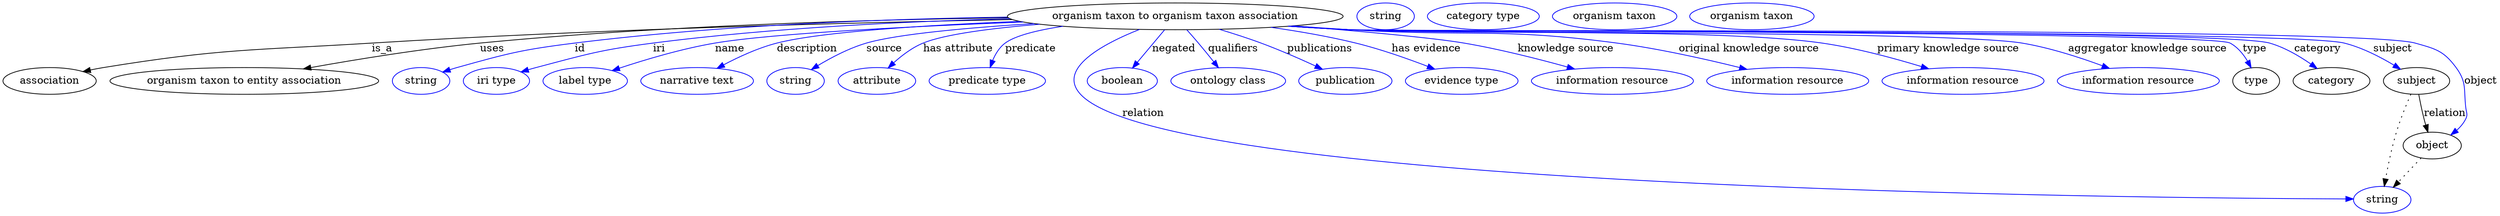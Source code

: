 digraph {
	graph [bb="0,0,3339.4,283"];
	node [label="\N"];
	"organism taxon to organism taxon association"	[height=0.5,
		label="organism taxon to organism taxon association",
		pos="1567.4,265",
		width=6.2467];
	association	[height=0.5,
		pos="62.394,178",
		width=1.7332];
	"organism taxon to organism taxon association" -> association	[label=is_a,
		lp="506.39,221.5",
		pos="e,106.89,190.68 1349,260.67 1131.6,256.47 788.72,247.43 492.39,229 332.48,219.06 291.49,222.06 133.39,196 128,195.11 122.41,194.04 \
116.84,192.87"];
	"organism taxon to entity association"	[height=0.5,
		pos="322.39,178",
		width=5.0009];
	"organism taxon to organism taxon association" -> "organism taxon to entity association"	[label=uses,
		lp="653.89,221.5",
		pos="e,401.35,194.22 1343.7,263.08 1155,260.52 878,252.54 637.39,229 560.63,221.49 474.14,207.35 411.24,196.02"];
	id	[color=blue,
		height=0.5,
		label=string,
		pos="558.39,178",
		width=1.0652];
	"organism taxon to organism taxon association" -> id	[color=blue,
		label=id,
		lp="771.39,221.5",
		pos="e,587.38,189.97 1342.9,263.94 1181.4,261.54 958.75,253.37 764.39,229 693.21,220.08 675.47,215.35 606.39,196 603.29,195.13 600.09,\
194.16 596.89,193.14",
		style=solid];
	iri	[color=blue,
		height=0.5,
		label="iri type",
		pos="659.39,178",
		width=1.2277];
	"organism taxon to organism taxon association" -> iri	[color=blue,
		label=iri,
		lp="877.39,221.5",
		pos="e,692.32,190.14 1346.2,261.77 1208.5,258.19 1028.1,249.53 869.39,229 798.68,219.85 781.32,214.25 712.39,196 709.02,195.11 705.55,\
194.13 702.07,193.11",
		style=solid];
	name	[color=blue,
		height=0.5,
		label="label type",
		pos="778.39,178",
		width=1.5707];
	"organism taxon to organism taxon association" -> name	[color=blue,
		label=name,
		lp="971.39,221.5",
		pos="e,814.29,191.94 1363.6,257.34 1215.4,251.56 1027.9,242.07 951.39,229 907.36,221.48 858.58,206.78 824.08,195.25",
		style=solid];
	description	[color=blue,
		height=0.5,
		label="narrative text",
		pos="928.39,178",
		width=2.0943];
	"organism taxon to organism taxon association" -> description	[color=blue,
		label=description,
		lp="1074.9,221.5",
		pos="e,954.79,194.88 1358.5,258.25 1236.2,253.32 1094.2,244.47 1034.4,229 1009.7,222.62 983.85,210.53 963.83,199.83",
		style=solid];
	source	[color=blue,
		height=0.5,
		label=string,
		pos="1060.4,178",
		width=1.0652];
	"organism taxon to organism taxon association" -> source	[color=blue,
		label=source,
		lp="1178.4,221.5",
		pos="e,1081.4,193.35 1378,255.29 1290.1,249.75 1196,241.27 1154.4,229 1131.6,222.28 1108,209.69 1090.1,198.83",
		style=solid];
	"has attribute"	[color=blue,
		height=0.5,
		label=attribute,
		pos="1168.4,178",
		width=1.4443];
	"organism taxon to organism taxon association" -> "has attribute"	[color=blue,
		label="has attribute",
		lp="1277.4,221.5",
		pos="e,1183.5,195.46 1386,254.31 1322.2,248.96 1259.3,240.91 1230.4,229 1215.8,222.98 1201.9,212.37 1190.9,202.47",
		style=solid];
	predicate	[color=blue,
		height=0.5,
		label="predicate type",
		pos="1316.4,178",
		width=2.1665];
	"organism taxon to organism taxon association" -> predicate	[color=blue,
		label=predicate,
		lp="1374.4,221.5",
		pos="e,1320.2,196.03 1417.4,251.57 1383.8,246.39 1354,239.12 1340.4,229 1332.6,223.25 1327.3,214.33 1323.6,205.61",
		style=solid];
	relation	[color=blue,
		height=0.5,
		label=string,
		pos="3185.4,18",
		width=1.0652];
	"organism taxon to organism taxon association" -> relation	[color=blue,
		label=relation,
		lp="1525.4,134.5",
		pos="e,3147,19.065 1519.8,247.31 1471.9,228.06 1409.5,194.61 1441.4,160 1559.5,31.928 2866.7,20.165 3136.8,19.103",
		style=solid];
	negated	[color=blue,
		height=0.5,
		label=boolean,
		pos="1497.4,178",
		width=1.2999];
	"organism taxon to organism taxon association" -> negated	[color=blue,
		label=negated,
		lp="1566.4,221.5",
		pos="e,1510.8,195.31 1553.2,246.8 1542.9,234.23 1528.7,217.01 1517.2,203.08",
		style=solid];
	qualifiers	[color=blue,
		height=0.5,
		label="ontology class",
		pos="1638.4,178",
		width=2.1304];
	"organism taxon to organism taxon association" -> qualifiers	[color=blue,
		label=qualifiers,
		lp="1645.9,221.5",
		pos="e,1625.7,195.93 1583.6,246.79 1588.8,241.2 1594.4,234.91 1599.4,229 1606.1,221.01 1613.3,212.07 1619.5,203.97",
		style=solid];
	publications	[color=blue,
		height=0.5,
		label=publication,
		pos="1795.4,178",
		width=1.7332];
	"organism taxon to organism taxon association" -> publications	[color=blue,
		label=publications,
		lp="1762.4,221.5",
		pos="e,1764.9,193.86 1626.9,247.63 1645.2,242.17 1665.3,235.75 1683.4,229 1707.8,219.91 1734.4,208.1 1755.6,198.24",
		style=solid];
	"has evidence"	[color=blue,
		height=0.5,
		label="evidence type",
		pos="1951.4,178",
		width=2.0943];
	"organism taxon to organism taxon association" -> "has evidence"	[color=blue,
		label="has evidence",
		lp="1904.9,221.5",
		pos="e,1915.5,193.96 1696.6,250.22 1733.7,244.97 1773.9,238.01 1810.4,229 1843,220.96 1878.5,208.31 1905.8,197.75",
		style=solid];
	"knowledge source"	[color=blue,
		height=0.5,
		label="information resource",
		pos="2153.4,178",
		width=3.015];
	"organism taxon to organism taxon association" -> "knowledge source"	[color=blue,
		label="knowledge source",
		lp="2091.9,221.5",
		pos="e,2103,194.07 1726.1,252.21 1813.3,245.24 1912.2,236.36 1955.4,229 2002.1,221.05 2053.9,207.79 2092.9,196.92",
		style=solid];
	"original knowledge source"	[color=blue,
		height=0.5,
		label="information resource",
		pos="2388.4,178",
		width=3.015];
	"organism taxon to organism taxon association" -> "original knowledge source"	[color=blue,
		label="original knowledge source",
		lp="2337.4,221.5",
		pos="e,2334,193.59 1724.4,252.11 1750.1,250.3 1776.5,248.53 1801.4,247 1960.9,237.21 2002,250.18 2160.4,229 2216.3,221.52 2278.9,207.38 \
2324.3,196.04",
		style=solid];
	"primary knowledge source"	[color=blue,
		height=0.5,
		label="information resource",
		pos="2623.4,178",
		width=3.015];
	"organism taxon to organism taxon association" -> "primary knowledge source"	[color=blue,
		label="primary knowledge source",
		lp="2604.4,221.5",
		pos="e,2577.7,194.35 1721.2,251.85 1747.9,250.02 1775.5,248.31 1801.4,247 1942.2,239.89 2295.9,249.25 2435.4,229 2480.8,222.41 2531,208.73 \
2568,197.34",
		style=solid];
	"aggregator knowledge source"	[color=blue,
		height=0.5,
		label="information resource",
		pos="2858.4,178",
		width=3.015];
	"organism taxon to organism taxon association" -> "aggregator knowledge source"	[color=blue,
		label="aggregator knowledge source",
		lp="2870.9,221.5",
		pos="e,2820,194.86 1719.9,251.75 1747.1,249.91 1775,248.22 1801.4,247 1901.5,242.37 2604.5,245.56 2703.4,229 2740.3,222.82 2780.4,209.69 \
2810.6,198.44",
		style=solid];
	type	[height=0.5,
		pos="3016.4,178",
		width=0.86659];
	"organism taxon to organism taxon association" -> type	[color=blue,
		label=type,
		lp="3014.4,221.5",
		pos="e,3009.7,195.72 1719.3,251.69 1746.6,249.84 1774.8,248.17 1801.4,247 1834.1,245.56 2952.4,244.36 2981.4,229 2991.5,223.66 2999.3,\
213.97 3004.9,204.54",
		style=solid];
	category	[height=0.5,
		pos="3117.4,178",
		width=1.4263];
	"organism taxon to organism taxon association" -> category	[color=blue,
		label=category,
		lp="3098.9,221.5",
		pos="e,3098,194.78 1719,251.7 1746.4,249.84 1774.7,248.16 1801.4,247 1869.8,244.02 2968.5,247.83 3034.4,229 3054.3,223.32 3074.2,211.57 \
3089.5,200.89",
		style=solid];
	subject	[height=0.5,
		pos="3231.4,178",
		width=1.2277];
	"organism taxon to organism taxon association" -> subject	[color=blue,
		label=subject,
		lp="3199.4,221.5",
		pos="e,3209.8,193.84 1719,251.67 1746.4,249.82 1774.7,248.15 1801.4,247 1875.4,243.82 3062.5,246.94 3134.4,229 3158.2,223.04 3182.8,210.28 \
3201.3,199.14",
		style=solid];
	object	[height=0.5,
		pos="3252.4,91",
		width=1.0832];
	"organism taxon to organism taxon association" -> object	[color=blue,
		label=object,
		lp="3317.4,178",
		pos="e,3277.3,105.25 1718.7,251.68 1746.2,249.82 1774.6,248.14 1801.4,247 1880.7,243.62 3153.1,250.66 3229.4,229 3256.8,221.22 3267.5,\
218.98 3284.4,196 3299,176.1 3294.5,166.51 3297.4,142 3298.2,135.38 3300.3,132.99 3297.4,127 3294.5,121.17 3290.2,116.02 3285.3,\
111.6",
		style=solid];
	association_type	[color=blue,
		height=0.5,
		label=string,
		pos="1848.4,265",
		width=1.0652];
	association_category	[color=blue,
		height=0.5,
		label="category type",
		pos="1979.4,265",
		width=2.0762];
	subject -> relation	[pos="e,3188.1,36.136 3223.8,160.24 3217.9,146.64 3209.8,126.88 3204.4,109 3198.1,88.265 3193.2,64.241 3189.9,46.231",
		style=dotted];
	subject -> object	[label=relation,
		lp="3269.4,134.5",
		pos="e,3246.7,108.98 3234.4,159.77 3236.2,150.09 3238.6,137.8 3241.4,127 3242.1,124.32 3242.9,121.53 3243.7,118.76"];
	"organism taxon to organism taxon association_subject"	[color=blue,
		height=0.5,
		label="organism taxon",
		pos="2155.4,265",
		width=2.3109];
	object -> relation	[pos="e,3200.2,34.713 3237.5,74.243 3228.6,64.775 3217.1,52.56 3207.1,42.024",
		style=dotted];
	"organism taxon to organism taxon association_object"	[color=blue,
		height=0.5,
		label="organism taxon",
		pos="2339.4,265",
		width=2.3109];
}
